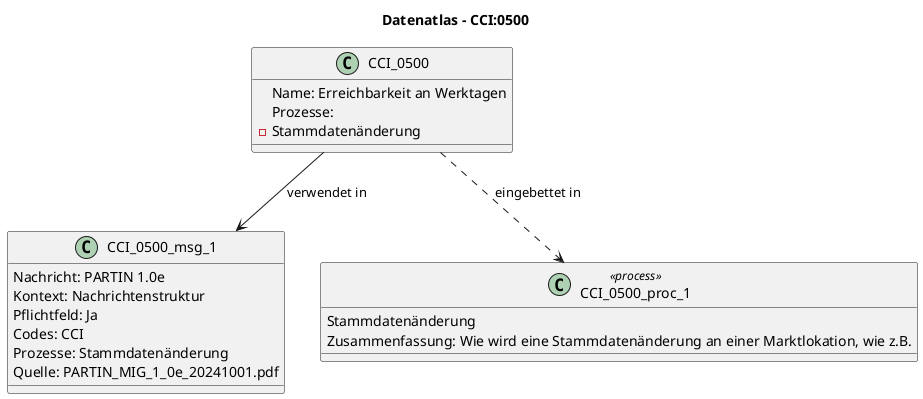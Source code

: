 @startuml
title Datenatlas – CCI:0500
class CCI_0500 {
  Name: Erreichbarkeit an Werktagen
  Prozesse:
    - Stammdatenänderung
}
class CCI_0500_msg_1 {
  Nachricht: PARTIN 1.0e
  Kontext: Nachrichtenstruktur
  Pflichtfeld: Ja
  Codes: CCI
  Prozesse: Stammdatenänderung
  Quelle: PARTIN_MIG_1_0e_20241001.pdf
}
CCI_0500 --> CCI_0500_msg_1 : verwendet in
class CCI_0500_proc_1 <<process>> {
  Stammdatenänderung
  Zusammenfassung: Wie wird eine Stammdatenänderung an einer Marktlokation, wie z.B.
}
CCI_0500 ..> CCI_0500_proc_1 : eingebettet in
@enduml